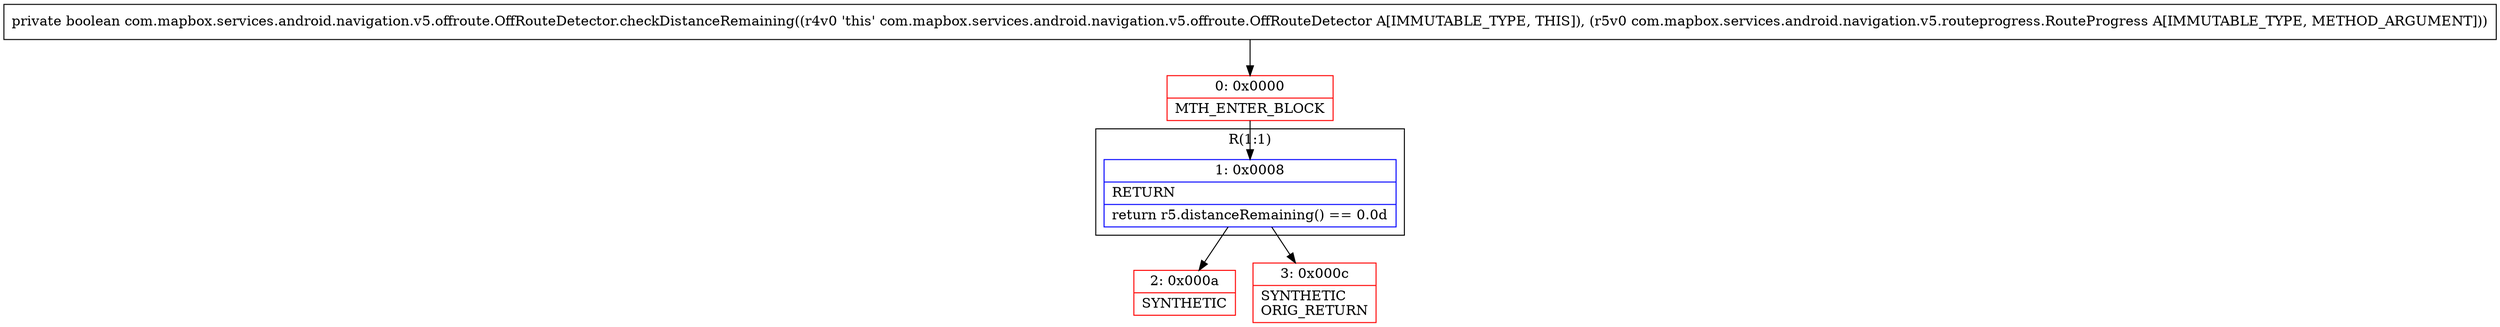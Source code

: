 digraph "CFG forcom.mapbox.services.android.navigation.v5.offroute.OffRouteDetector.checkDistanceRemaining(Lcom\/mapbox\/services\/android\/navigation\/v5\/routeprogress\/RouteProgress;)Z" {
subgraph cluster_Region_406549439 {
label = "R(1:1)";
node [shape=record,color=blue];
Node_1 [shape=record,label="{1\:\ 0x0008|RETURN\l|return r5.distanceRemaining() == 0.0d\l}"];
}
Node_0 [shape=record,color=red,label="{0\:\ 0x0000|MTH_ENTER_BLOCK\l}"];
Node_2 [shape=record,color=red,label="{2\:\ 0x000a|SYNTHETIC\l}"];
Node_3 [shape=record,color=red,label="{3\:\ 0x000c|SYNTHETIC\lORIG_RETURN\l}"];
MethodNode[shape=record,label="{private boolean com.mapbox.services.android.navigation.v5.offroute.OffRouteDetector.checkDistanceRemaining((r4v0 'this' com.mapbox.services.android.navigation.v5.offroute.OffRouteDetector A[IMMUTABLE_TYPE, THIS]), (r5v0 com.mapbox.services.android.navigation.v5.routeprogress.RouteProgress A[IMMUTABLE_TYPE, METHOD_ARGUMENT])) }"];
MethodNode -> Node_0;
Node_1 -> Node_2;
Node_1 -> Node_3;
Node_0 -> Node_1;
}


